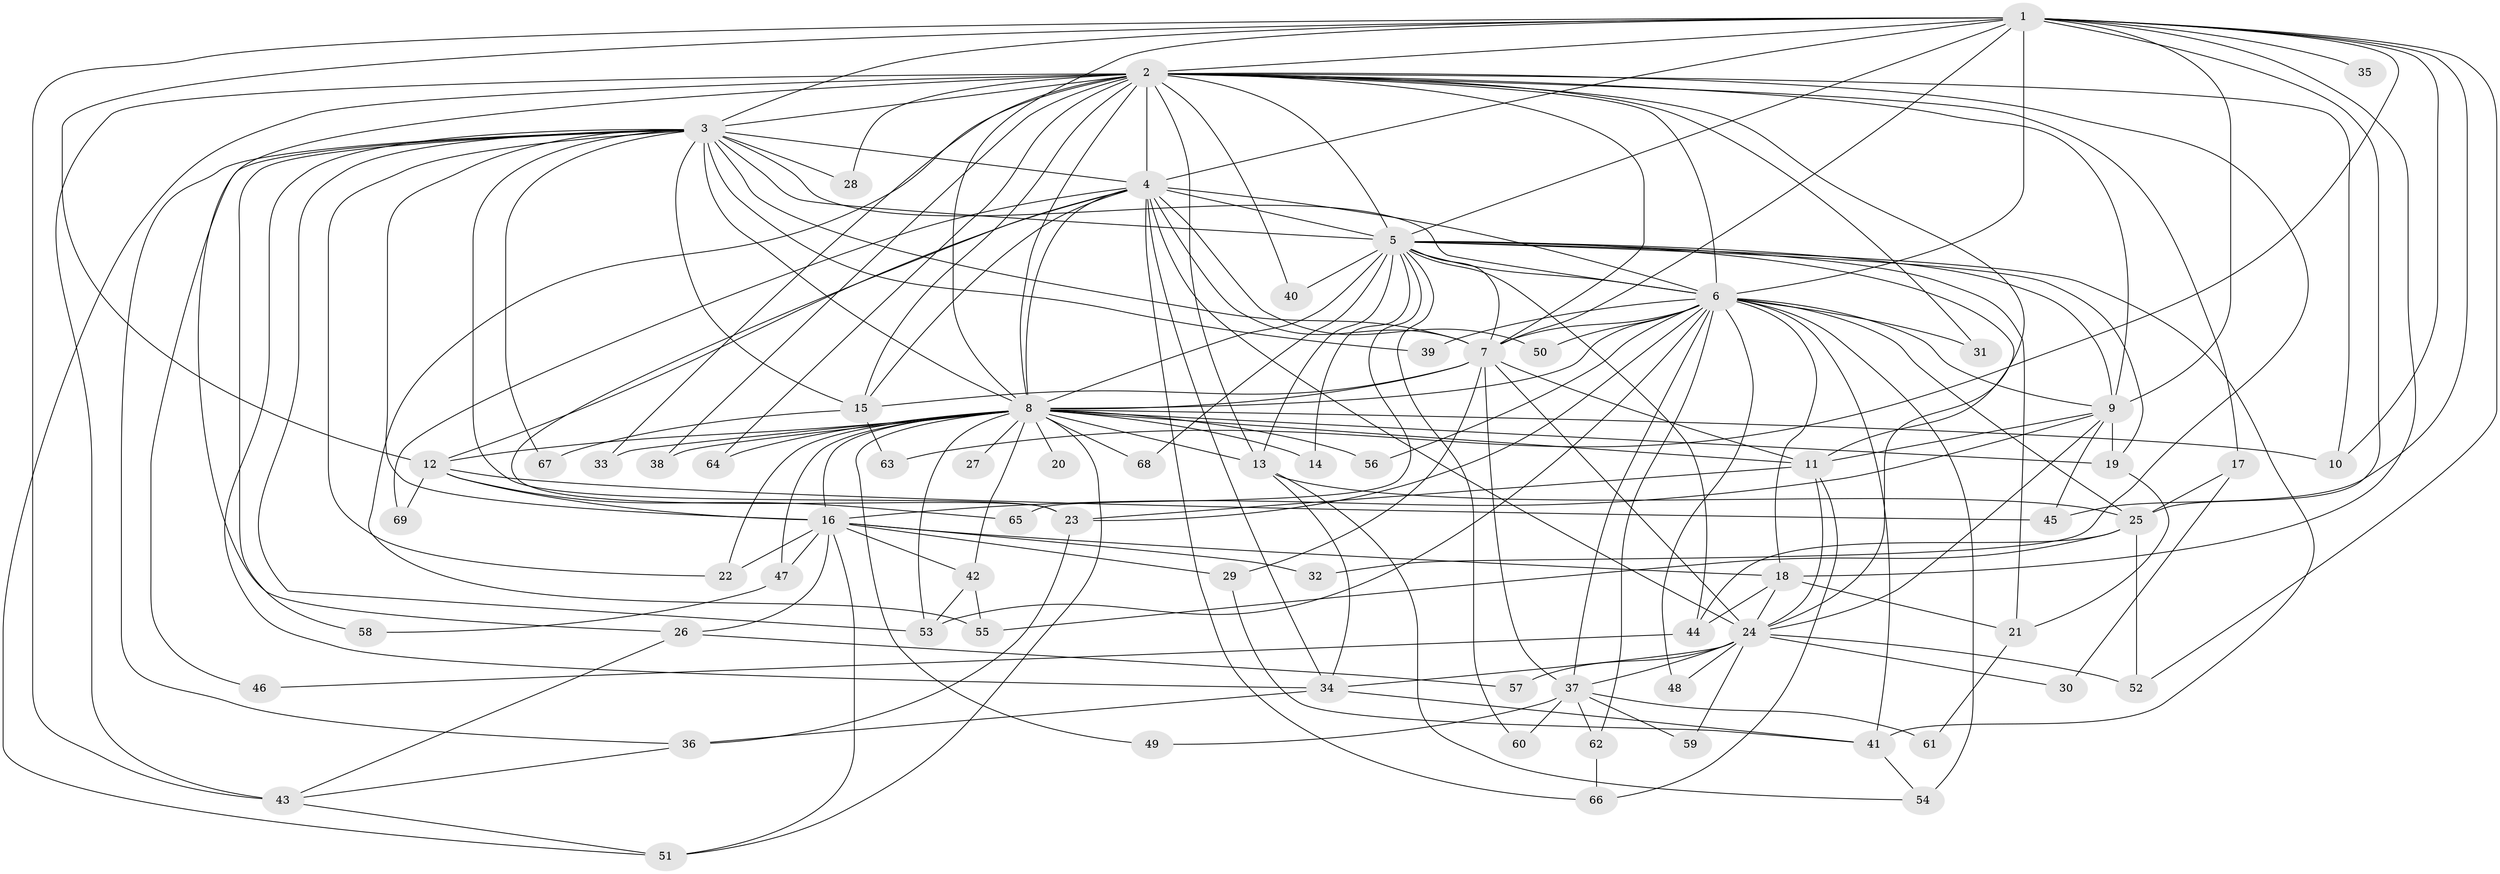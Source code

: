 // original degree distribution, {24: 0.014492753623188406, 29: 0.007246376811594203, 18: 0.007246376811594203, 12: 0.014492753623188406, 26: 0.007246376811594203, 21: 0.007246376811594203, 22: 0.007246376811594203, 38: 0.007246376811594203, 23: 0.007246376811594203, 10: 0.007246376811594203, 3: 0.1956521739130435, 2: 0.5507246376811594, 5: 0.050724637681159424, 11: 0.007246376811594203, 6: 0.014492753623188406, 4: 0.09420289855072464}
// Generated by graph-tools (version 1.1) at 2025/34/03/09/25 02:34:45]
// undirected, 69 vertices, 187 edges
graph export_dot {
graph [start="1"]
  node [color=gray90,style=filled];
  1;
  2;
  3;
  4;
  5;
  6;
  7;
  8;
  9;
  10;
  11;
  12;
  13;
  14;
  15;
  16;
  17;
  18;
  19;
  20;
  21;
  22;
  23;
  24;
  25;
  26;
  27;
  28;
  29;
  30;
  31;
  32;
  33;
  34;
  35;
  36;
  37;
  38;
  39;
  40;
  41;
  42;
  43;
  44;
  45;
  46;
  47;
  48;
  49;
  50;
  51;
  52;
  53;
  54;
  55;
  56;
  57;
  58;
  59;
  60;
  61;
  62;
  63;
  64;
  65;
  66;
  67;
  68;
  69;
  1 -- 2 [weight=1.0];
  1 -- 3 [weight=1.0];
  1 -- 4 [weight=2.0];
  1 -- 5 [weight=1.0];
  1 -- 6 [weight=2.0];
  1 -- 7 [weight=1.0];
  1 -- 8 [weight=1.0];
  1 -- 9 [weight=3.0];
  1 -- 10 [weight=1.0];
  1 -- 12 [weight=1.0];
  1 -- 18 [weight=1.0];
  1 -- 25 [weight=2.0];
  1 -- 35 [weight=1.0];
  1 -- 43 [weight=2.0];
  1 -- 45 [weight=1.0];
  1 -- 52 [weight=1.0];
  1 -- 63 [weight=1.0];
  2 -- 3 [weight=2.0];
  2 -- 4 [weight=2.0];
  2 -- 5 [weight=1.0];
  2 -- 6 [weight=2.0];
  2 -- 7 [weight=1.0];
  2 -- 8 [weight=2.0];
  2 -- 9 [weight=1.0];
  2 -- 10 [weight=1.0];
  2 -- 11 [weight=1.0];
  2 -- 13 [weight=1.0];
  2 -- 15 [weight=1.0];
  2 -- 17 [weight=1.0];
  2 -- 26 [weight=1.0];
  2 -- 28 [weight=1.0];
  2 -- 31 [weight=1.0];
  2 -- 32 [weight=1.0];
  2 -- 33 [weight=1.0];
  2 -- 38 [weight=1.0];
  2 -- 40 [weight=1.0];
  2 -- 43 [weight=1.0];
  2 -- 51 [weight=1.0];
  2 -- 55 [weight=1.0];
  2 -- 64 [weight=1.0];
  3 -- 4 [weight=3.0];
  3 -- 5 [weight=1.0];
  3 -- 6 [weight=2.0];
  3 -- 7 [weight=1.0];
  3 -- 8 [weight=2.0];
  3 -- 15 [weight=1.0];
  3 -- 16 [weight=1.0];
  3 -- 22 [weight=1.0];
  3 -- 23 [weight=1.0];
  3 -- 28 [weight=1.0];
  3 -- 34 [weight=1.0];
  3 -- 36 [weight=1.0];
  3 -- 39 [weight=1.0];
  3 -- 46 [weight=1.0];
  3 -- 53 [weight=1.0];
  3 -- 58 [weight=1.0];
  3 -- 67 [weight=1.0];
  4 -- 5 [weight=3.0];
  4 -- 6 [weight=4.0];
  4 -- 7 [weight=2.0];
  4 -- 8 [weight=2.0];
  4 -- 12 [weight=1.0];
  4 -- 15 [weight=1.0];
  4 -- 23 [weight=1.0];
  4 -- 24 [weight=1.0];
  4 -- 34 [weight=1.0];
  4 -- 50 [weight=1.0];
  4 -- 66 [weight=1.0];
  4 -- 69 [weight=1.0];
  5 -- 6 [weight=2.0];
  5 -- 7 [weight=2.0];
  5 -- 8 [weight=1.0];
  5 -- 9 [weight=2.0];
  5 -- 13 [weight=2.0];
  5 -- 14 [weight=1.0];
  5 -- 19 [weight=1.0];
  5 -- 21 [weight=1.0];
  5 -- 24 [weight=1.0];
  5 -- 40 [weight=1.0];
  5 -- 41 [weight=1.0];
  5 -- 44 [weight=1.0];
  5 -- 60 [weight=1.0];
  5 -- 65 [weight=1.0];
  5 -- 68 [weight=1.0];
  6 -- 7 [weight=2.0];
  6 -- 8 [weight=2.0];
  6 -- 9 [weight=1.0];
  6 -- 18 [weight=1.0];
  6 -- 23 [weight=1.0];
  6 -- 25 [weight=7.0];
  6 -- 31 [weight=1.0];
  6 -- 37 [weight=2.0];
  6 -- 39 [weight=1.0];
  6 -- 41 [weight=2.0];
  6 -- 48 [weight=1.0];
  6 -- 50 [weight=1.0];
  6 -- 53 [weight=2.0];
  6 -- 54 [weight=2.0];
  6 -- 56 [weight=1.0];
  6 -- 62 [weight=1.0];
  7 -- 8 [weight=1.0];
  7 -- 11 [weight=7.0];
  7 -- 15 [weight=1.0];
  7 -- 24 [weight=2.0];
  7 -- 29 [weight=1.0];
  7 -- 37 [weight=1.0];
  8 -- 10 [weight=2.0];
  8 -- 11 [weight=2.0];
  8 -- 12 [weight=1.0];
  8 -- 13 [weight=1.0];
  8 -- 14 [weight=1.0];
  8 -- 16 [weight=1.0];
  8 -- 19 [weight=2.0];
  8 -- 20 [weight=1.0];
  8 -- 22 [weight=1.0];
  8 -- 27 [weight=1.0];
  8 -- 33 [weight=1.0];
  8 -- 38 [weight=2.0];
  8 -- 42 [weight=2.0];
  8 -- 47 [weight=1.0];
  8 -- 49 [weight=1.0];
  8 -- 51 [weight=1.0];
  8 -- 53 [weight=1.0];
  8 -- 56 [weight=1.0];
  8 -- 64 [weight=1.0];
  8 -- 68 [weight=1.0];
  9 -- 11 [weight=1.0];
  9 -- 16 [weight=1.0];
  9 -- 19 [weight=3.0];
  9 -- 24 [weight=1.0];
  9 -- 45 [weight=1.0];
  11 -- 23 [weight=1.0];
  11 -- 24 [weight=1.0];
  11 -- 66 [weight=1.0];
  12 -- 16 [weight=1.0];
  12 -- 45 [weight=1.0];
  12 -- 65 [weight=1.0];
  12 -- 69 [weight=1.0];
  13 -- 25 [weight=1.0];
  13 -- 34 [weight=1.0];
  13 -- 54 [weight=1.0];
  15 -- 63 [weight=1.0];
  15 -- 67 [weight=1.0];
  16 -- 18 [weight=1.0];
  16 -- 22 [weight=2.0];
  16 -- 26 [weight=1.0];
  16 -- 29 [weight=1.0];
  16 -- 32 [weight=1.0];
  16 -- 42 [weight=1.0];
  16 -- 47 [weight=1.0];
  16 -- 51 [weight=1.0];
  17 -- 25 [weight=1.0];
  17 -- 30 [weight=1.0];
  18 -- 21 [weight=1.0];
  18 -- 24 [weight=1.0];
  18 -- 44 [weight=1.0];
  19 -- 21 [weight=1.0];
  21 -- 61 [weight=1.0];
  23 -- 36 [weight=1.0];
  24 -- 30 [weight=1.0];
  24 -- 34 [weight=1.0];
  24 -- 37 [weight=1.0];
  24 -- 48 [weight=1.0];
  24 -- 52 [weight=1.0];
  24 -- 57 [weight=1.0];
  24 -- 59 [weight=1.0];
  25 -- 44 [weight=1.0];
  25 -- 52 [weight=1.0];
  25 -- 55 [weight=1.0];
  26 -- 43 [weight=1.0];
  26 -- 57 [weight=1.0];
  29 -- 41 [weight=1.0];
  34 -- 36 [weight=1.0];
  34 -- 41 [weight=1.0];
  36 -- 43 [weight=1.0];
  37 -- 49 [weight=1.0];
  37 -- 59 [weight=1.0];
  37 -- 60 [weight=1.0];
  37 -- 61 [weight=1.0];
  37 -- 62 [weight=1.0];
  41 -- 54 [weight=1.0];
  42 -- 53 [weight=1.0];
  42 -- 55 [weight=1.0];
  43 -- 51 [weight=1.0];
  44 -- 46 [weight=1.0];
  47 -- 58 [weight=1.0];
  62 -- 66 [weight=1.0];
}
